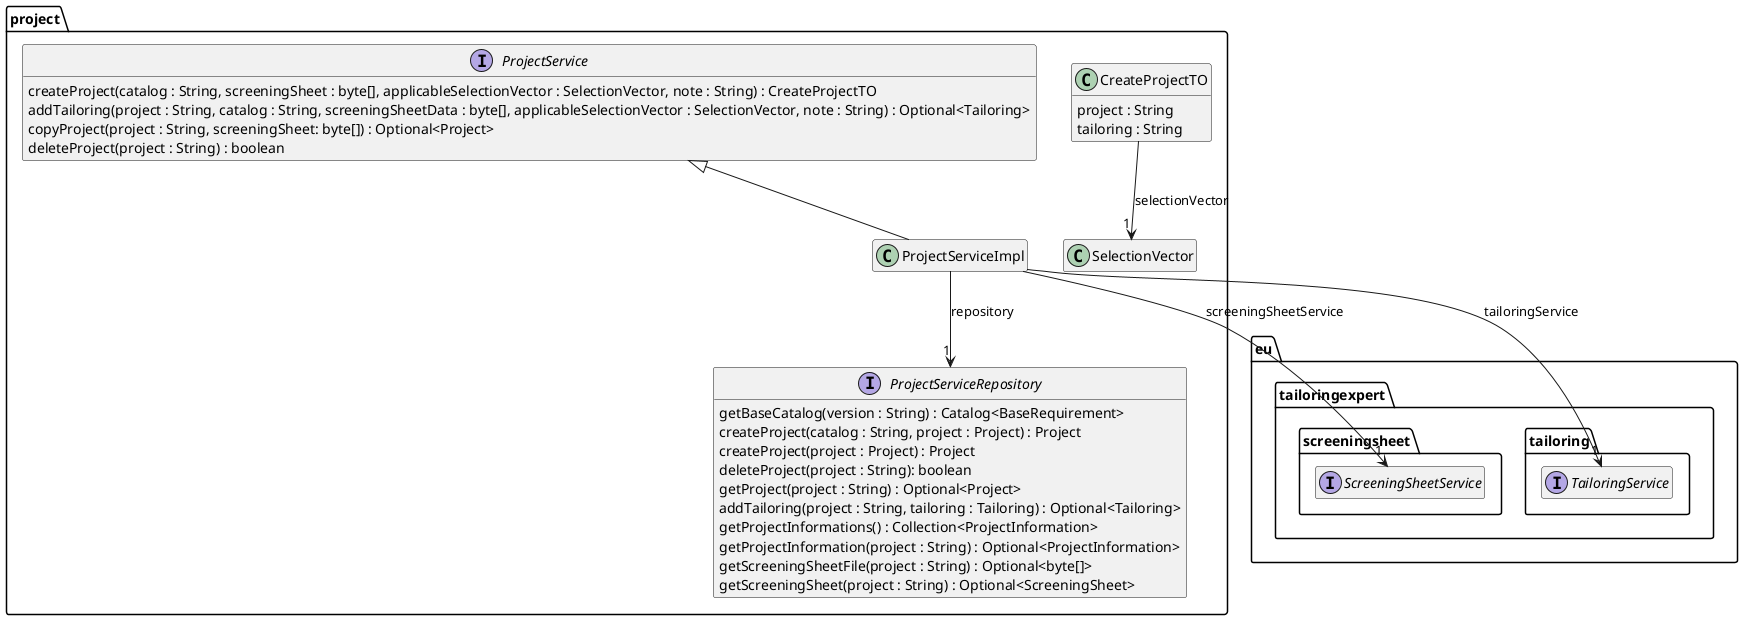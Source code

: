 @startuml Ebene3.png
hide empty members

package eu.tailoringexpert {
    package screeningsheet {
        interface ScreeningSheetService
    }
    package tailoring {
        interface TailoringService
    }
}

package project {

    class CreateProjectTO {
        project : String
        tailoring : String
    }
    CreateProjectTO --> "1" SelectionVector : selectionVector

    interface ProjectService {
        createProject(catalog : String, screeningSheet : byte[], applicableSelectionVector : SelectionVector, note : String) : CreateProjectTO
        addTailoring(project : String, catalog : String, screeningSheetData : byte[], applicableSelectionVector : SelectionVector, note : String) : Optional<Tailoring>
        copyProject(project : String, screeningSheet: byte[]) : Optional<Project>
        deleteProject(project : String) : boolean
    }

    interface ProjectServiceRepository {
        getBaseCatalog(version : String) : Catalog<BaseRequirement>
        createProject(catalog : String, project : Project) : Project
        createProject(project : Project) : Project
        deleteProject(project : String): boolean
        getProject(project : String) : Optional<Project>
        addTailoring(project : String, tailoring : Tailoring) : Optional<Tailoring>
        getProjectInformations() : Collection<ProjectInformation>
        getProjectInformation(project : String) : Optional<ProjectInformation>
        getScreeningSheetFile(project : String) : Optional<byte[]>
        getScreeningSheet(project : String) : Optional<ScreeningSheet>
    }

    class ProjectServiceImpl {
    }

    ProjectService <|-- ProjectServiceImpl
    ProjectServiceImpl --> "1" ProjectServiceRepository : repository
    ProjectServiceImpl --> "1" ScreeningSheetService : screeningSheetService
    ProjectServiceImpl --> "1" TailoringService : tailoringService

}
@enduml